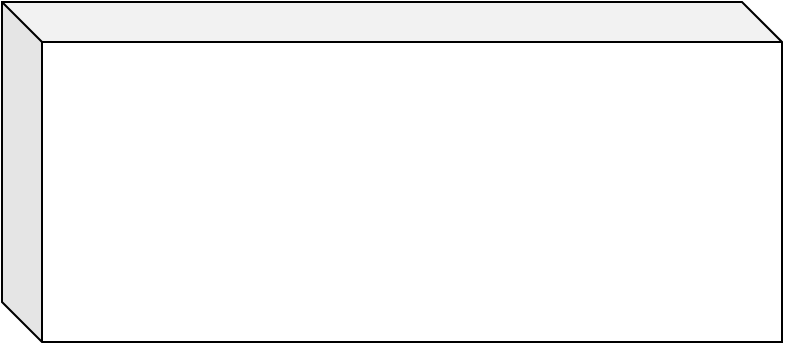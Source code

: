 <mxfile version="28.0.9" pages="2">
  <diagram name="Page-1" id="wW1c8tdG5BCHtH4EsSrC">
    <mxGraphModel dx="786" dy="164" grid="1" gridSize="10" guides="1" tooltips="1" connect="1" arrows="1" fold="1" page="1" pageScale="1" pageWidth="850" pageHeight="1100" math="0" shadow="0">
      <root>
        <mxCell id="0" />
        <mxCell id="1" parent="0" />
        <mxCell id="uNt-pBVYQZ1jh-yxIeX--1" value="" style="shape=cube;whiteSpace=wrap;html=1;boundedLbl=1;backgroundOutline=1;darkOpacity=0.05;darkOpacity2=0.1;" parent="1" vertex="1">
          <mxGeometry x="120" y="160" width="390" height="170" as="geometry" />
        </mxCell>
      </root>
    </mxGraphModel>
  </diagram>
  <diagram id="fpfTAUaxdJRPqZSXwHh1" name="Page-2">
    <mxGraphModel dx="786" dy="164" grid="1" gridSize="10" guides="1" tooltips="1" connect="1" arrows="1" fold="1" page="1" pageScale="1" pageWidth="850" pageHeight="1100" math="0" shadow="0">
      <root>
        <mxCell id="0" />
        <mxCell id="1" parent="0" />
        <mxCell id="-zkAZnHjjiJr-HFw6zLy-1" value="" style="shape=cylinder3;whiteSpace=wrap;html=1;boundedLbl=1;backgroundOutline=1;size=15;" vertex="1" parent="1">
          <mxGeometry x="150" y="90" width="280" height="280" as="geometry" />
        </mxCell>
      </root>
    </mxGraphModel>
  </diagram>
</mxfile>
